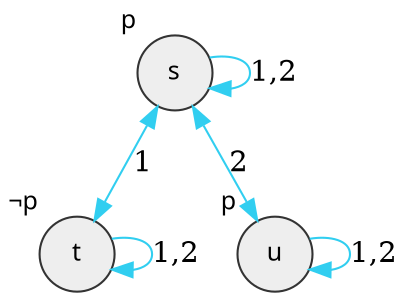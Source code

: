 strict digraph kripke_graph_example {
    node [shape = circle, fontname=Optima,fontsize=12, style=filled, color="#333333", fillcolor="#EEEEEE"]
    edge [color="#31CEF0"]
    forcelabels=true;
    concentrate=true;
    size="8,5"
    A [xlabel="¬p", label="t"];
    B [xlabel="p", label="s"];
    C [xlabel="p", label="u"];
    A -> A [ label = "1,2" ];
    B -> A [ label = "1", dir="both"];
    B -> B [ label = "1,2" ];
    B -> C [ label = "2", dir="both"];
    C -> C [ label = "1,2" ];
}